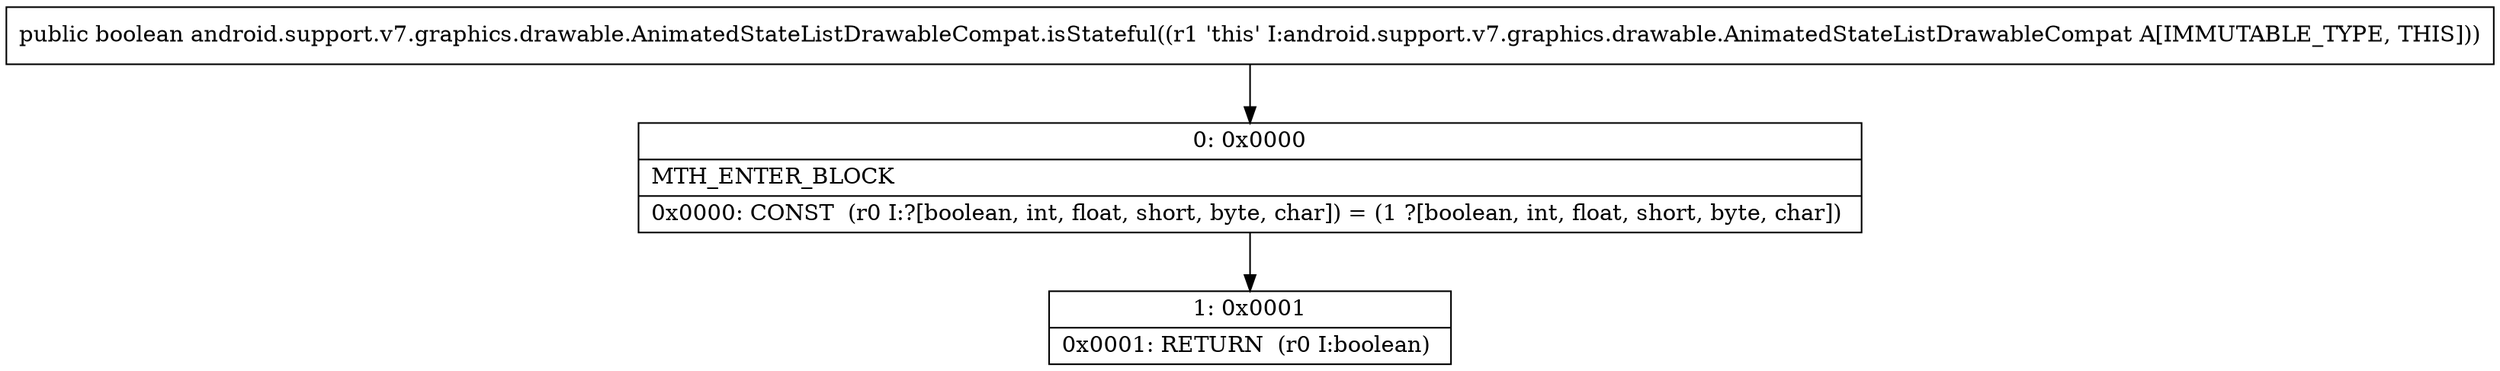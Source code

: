 digraph "CFG forandroid.support.v7.graphics.drawable.AnimatedStateListDrawableCompat.isStateful()Z" {
Node_0 [shape=record,label="{0\:\ 0x0000|MTH_ENTER_BLOCK\l|0x0000: CONST  (r0 I:?[boolean, int, float, short, byte, char]) = (1 ?[boolean, int, float, short, byte, char]) \l}"];
Node_1 [shape=record,label="{1\:\ 0x0001|0x0001: RETURN  (r0 I:boolean) \l}"];
MethodNode[shape=record,label="{public boolean android.support.v7.graphics.drawable.AnimatedStateListDrawableCompat.isStateful((r1 'this' I:android.support.v7.graphics.drawable.AnimatedStateListDrawableCompat A[IMMUTABLE_TYPE, THIS])) }"];
MethodNode -> Node_0;
Node_0 -> Node_1;
}

